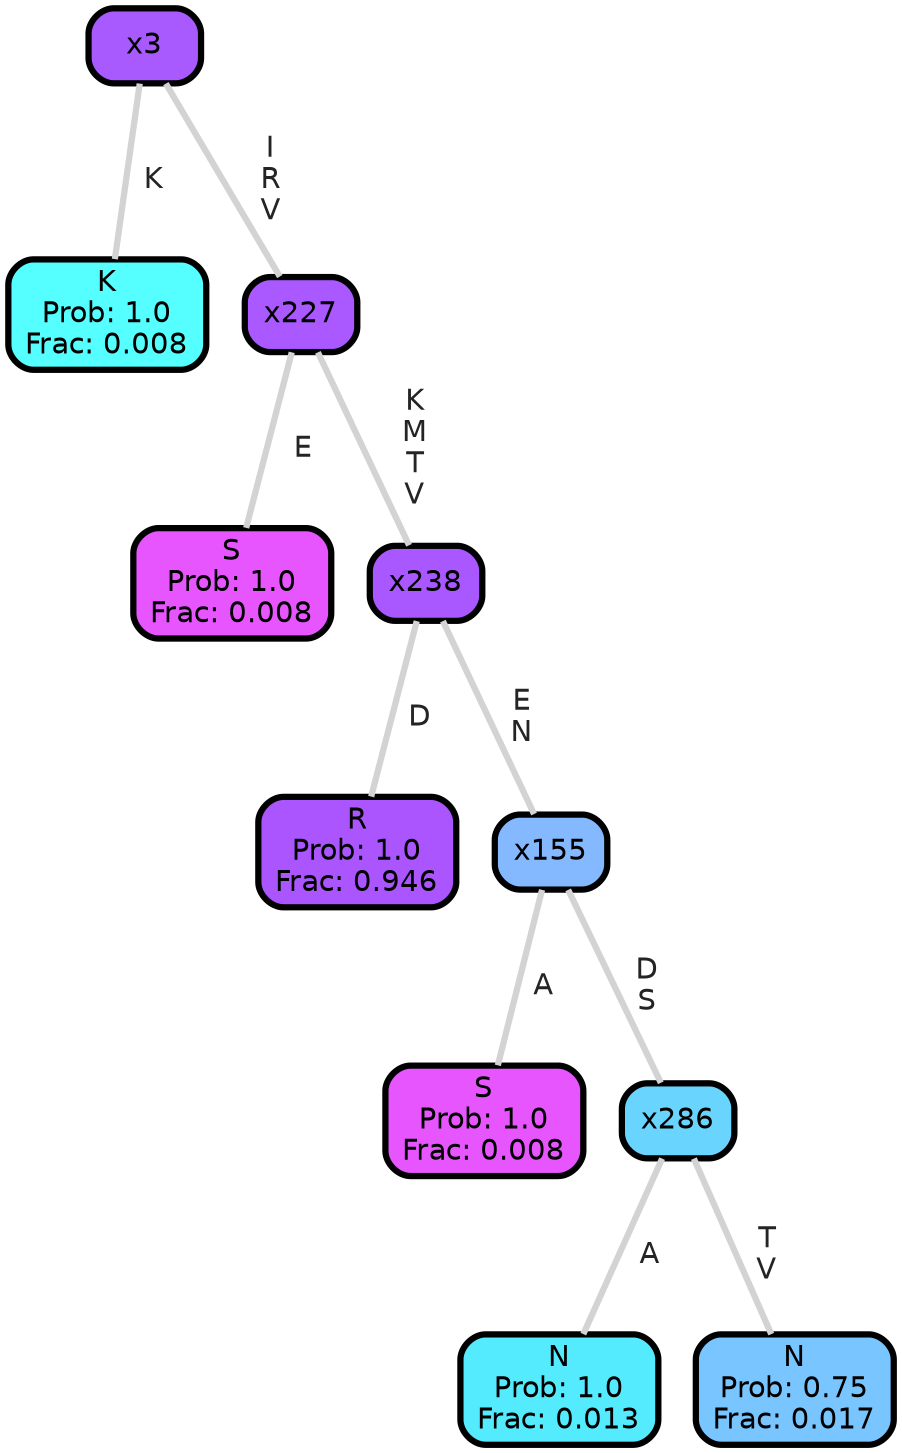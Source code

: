 graph Tree {
node [shape=box, style="filled, rounded",color="black",penwidth="3",fontcolor="black",                 fontname=helvetica] ;
graph [ranksep="0 equally", splines=straight,                 bgcolor=transparent, dpi=200] ;
edge [fontname=helvetica, fontweight=bold,fontcolor=grey14,color=lightgray] ;
0 [label="K
Prob: 1.0
Frac: 0.008", fillcolor="#55ffff"] ;
1 [label="x3", fillcolor="#a95aff"] ;
2 [label="S
Prob: 1.0
Frac: 0.008", fillcolor="#e755ff"] ;
3 [label="x227", fillcolor="#aa58ff"] ;
4 [label="R
Prob: 1.0
Frac: 0.946", fillcolor="#ab55ff"] ;
5 [label="x238", fillcolor="#a958ff"] ;
6 [label="S
Prob: 1.0
Frac: 0.008", fillcolor="#e755ff"] ;
7 [label="x155", fillcolor="#85b9ff"] ;
8 [label="N
Prob: 1.0
Frac: 0.013", fillcolor="#55ebff"] ;
9 [label="x286", fillcolor="#69d5ff"] ;
10 [label="N
Prob: 0.75
Frac: 0.017", fillcolor="#79c5ff"] ;
1 -- 0 [label=" K",penwidth=3] ;
1 -- 3 [label=" I\n R\n V",penwidth=3] ;
3 -- 2 [label=" E",penwidth=3] ;
3 -- 5 [label=" K\n M\n T\n V",penwidth=3] ;
5 -- 4 [label=" D",penwidth=3] ;
5 -- 7 [label=" E\n N",penwidth=3] ;
7 -- 6 [label=" A",penwidth=3] ;
7 -- 9 [label=" D\n S",penwidth=3] ;
9 -- 8 [label=" A",penwidth=3] ;
9 -- 10 [label=" T\n V",penwidth=3] ;
{rank = same;}}